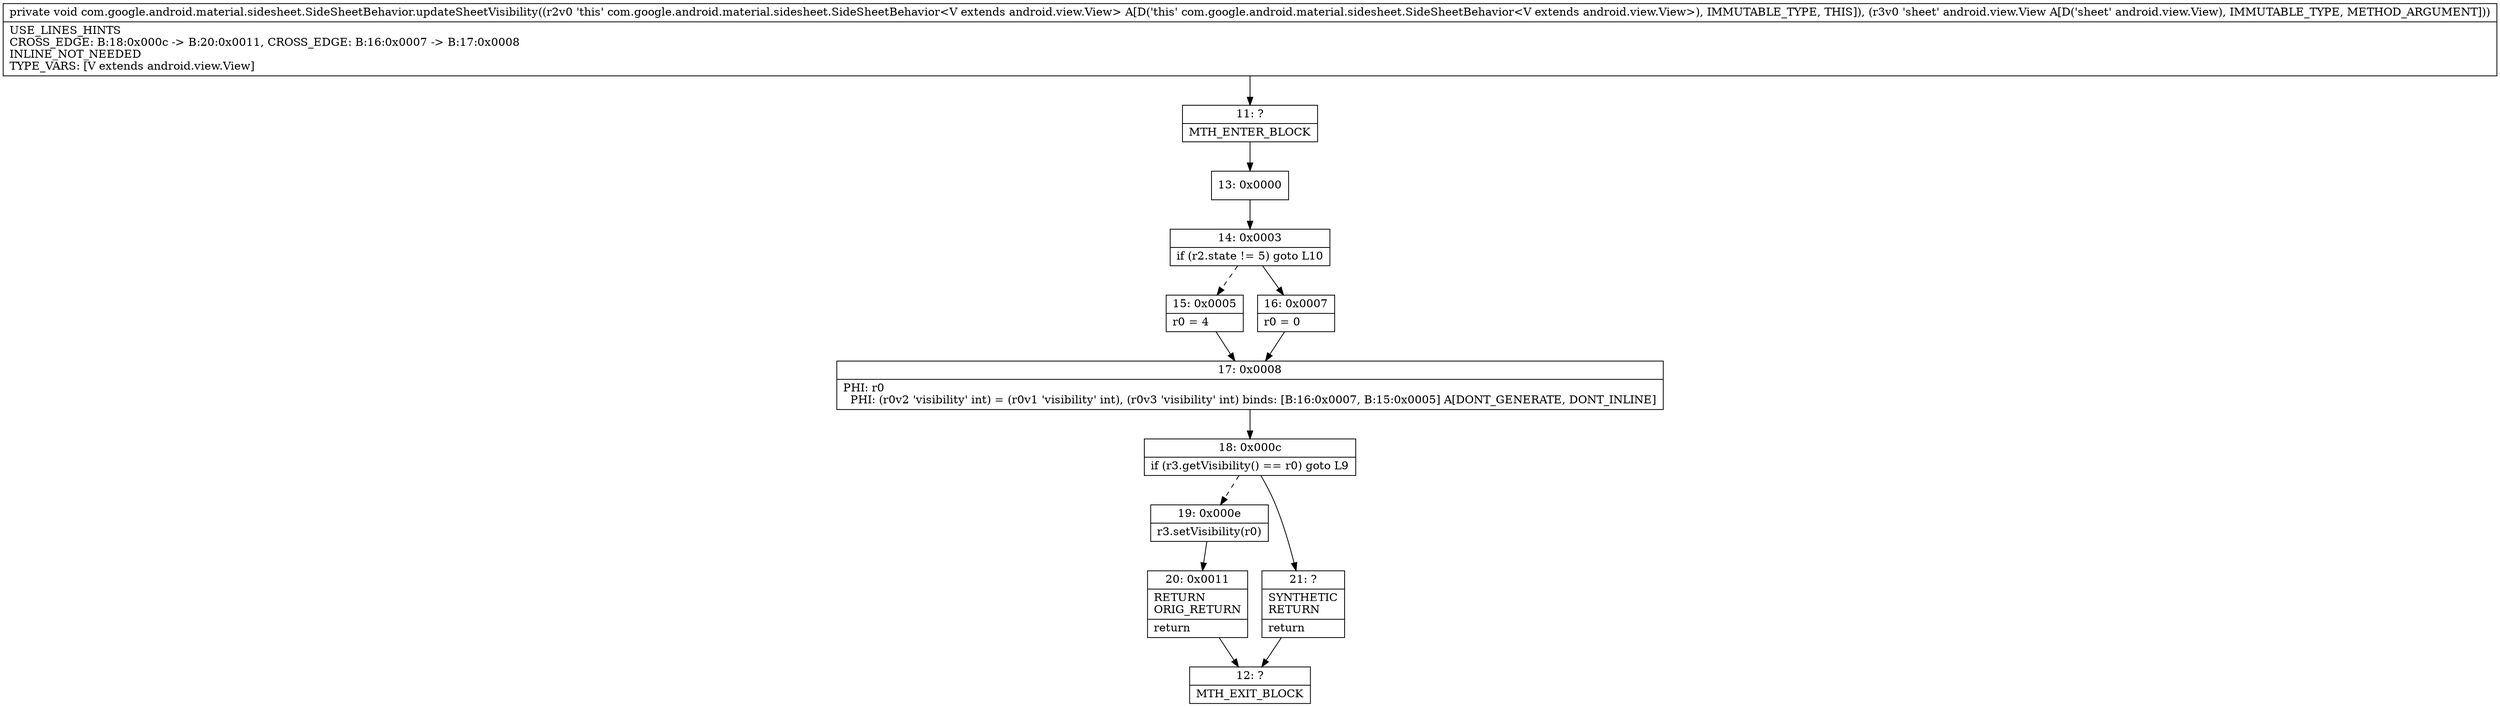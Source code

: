 digraph "CFG forcom.google.android.material.sidesheet.SideSheetBehavior.updateSheetVisibility(Landroid\/view\/View;)V" {
Node_11 [shape=record,label="{11\:\ ?|MTH_ENTER_BLOCK\l}"];
Node_13 [shape=record,label="{13\:\ 0x0000}"];
Node_14 [shape=record,label="{14\:\ 0x0003|if (r2.state != 5) goto L10\l}"];
Node_15 [shape=record,label="{15\:\ 0x0005|r0 = 4\l}"];
Node_17 [shape=record,label="{17\:\ 0x0008|PHI: r0 \l  PHI: (r0v2 'visibility' int) = (r0v1 'visibility' int), (r0v3 'visibility' int) binds: [B:16:0x0007, B:15:0x0005] A[DONT_GENERATE, DONT_INLINE]\l}"];
Node_18 [shape=record,label="{18\:\ 0x000c|if (r3.getVisibility() == r0) goto L9\l}"];
Node_19 [shape=record,label="{19\:\ 0x000e|r3.setVisibility(r0)\l}"];
Node_20 [shape=record,label="{20\:\ 0x0011|RETURN\lORIG_RETURN\l|return\l}"];
Node_12 [shape=record,label="{12\:\ ?|MTH_EXIT_BLOCK\l}"];
Node_21 [shape=record,label="{21\:\ ?|SYNTHETIC\lRETURN\l|return\l}"];
Node_16 [shape=record,label="{16\:\ 0x0007|r0 = 0\l}"];
MethodNode[shape=record,label="{private void com.google.android.material.sidesheet.SideSheetBehavior.updateSheetVisibility((r2v0 'this' com.google.android.material.sidesheet.SideSheetBehavior\<V extends android.view.View\> A[D('this' com.google.android.material.sidesheet.SideSheetBehavior\<V extends android.view.View\>), IMMUTABLE_TYPE, THIS]), (r3v0 'sheet' android.view.View A[D('sheet' android.view.View), IMMUTABLE_TYPE, METHOD_ARGUMENT]))  | USE_LINES_HINTS\lCROSS_EDGE: B:18:0x000c \-\> B:20:0x0011, CROSS_EDGE: B:16:0x0007 \-\> B:17:0x0008\lINLINE_NOT_NEEDED\lTYPE_VARS: [V extends android.view.View]\l}"];
MethodNode -> Node_11;Node_11 -> Node_13;
Node_13 -> Node_14;
Node_14 -> Node_15[style=dashed];
Node_14 -> Node_16;
Node_15 -> Node_17;
Node_17 -> Node_18;
Node_18 -> Node_19[style=dashed];
Node_18 -> Node_21;
Node_19 -> Node_20;
Node_20 -> Node_12;
Node_21 -> Node_12;
Node_16 -> Node_17;
}

